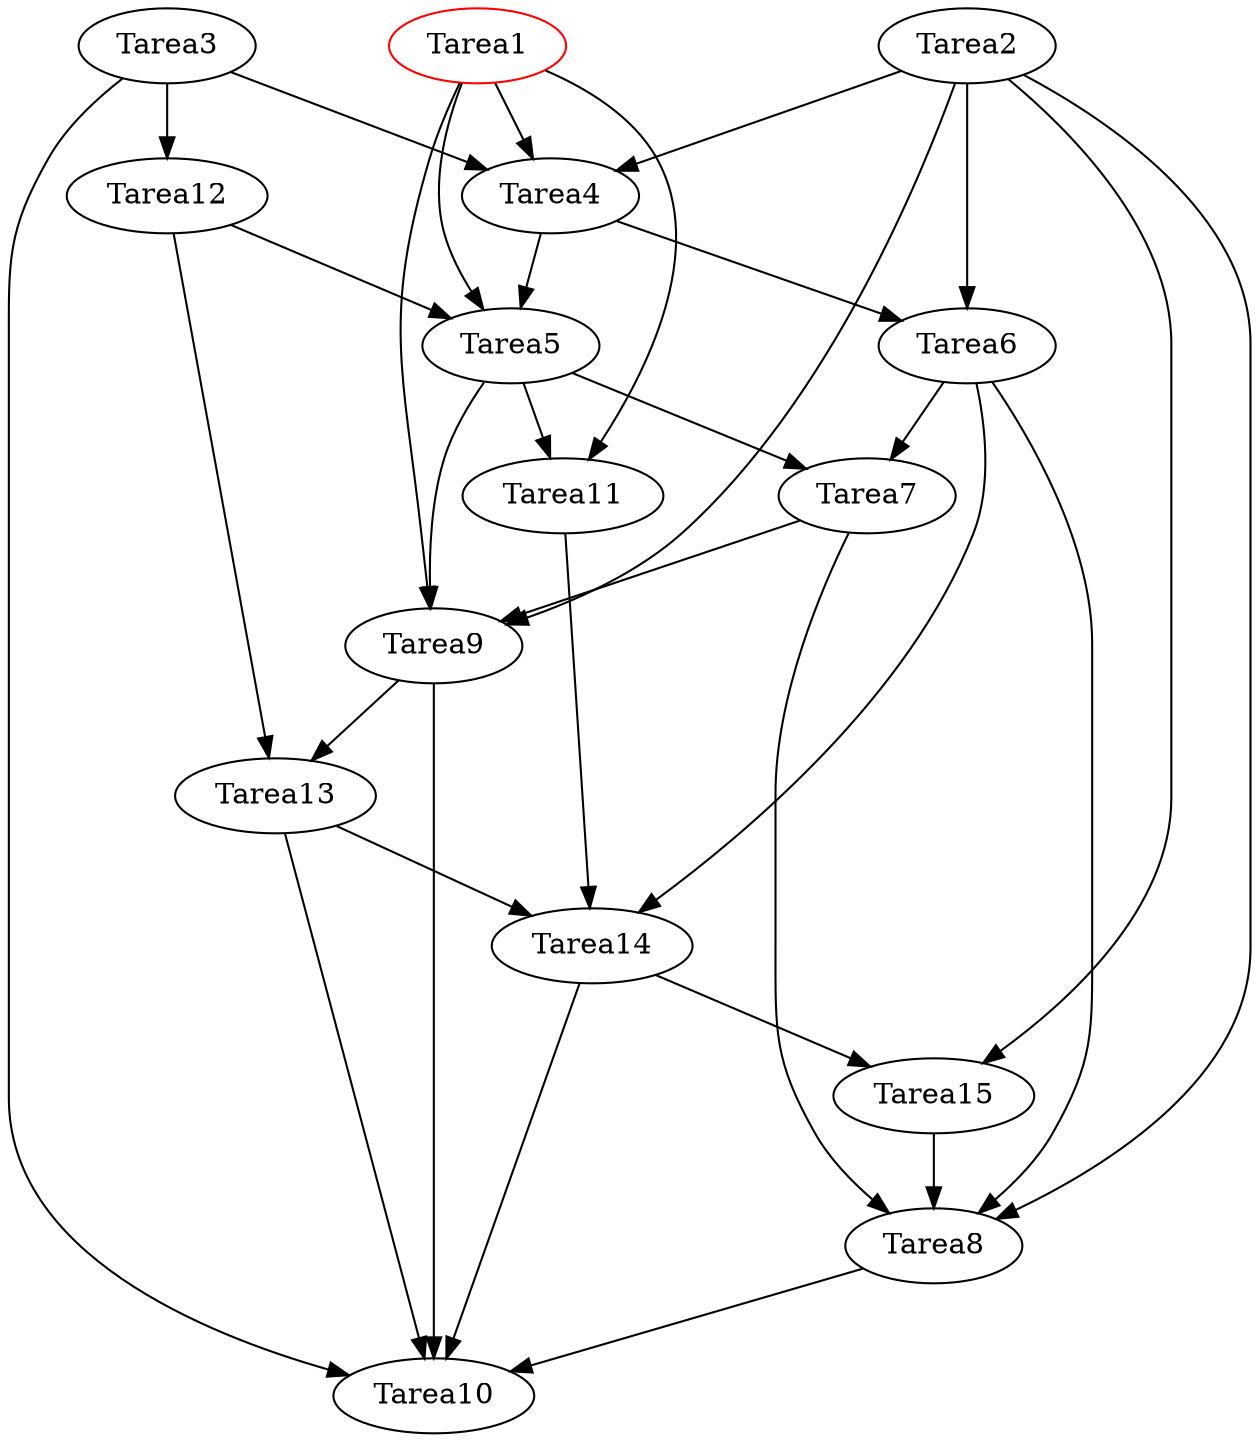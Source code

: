 strict digraph G {
  1 [ color="red" label="Tarea1" ];
  2 [ label="Tarea2" ];
  3 [ label="Tarea3" ];
  4 [ label="Tarea4" ];
  5 [ label="Tarea5" ];
  6 [ label="Tarea6" ];
  7 [ label="Tarea7" ];
  8 [ label="Tarea8" ];
  9 [ label="Tarea9" ];
  10 [ label="Tarea10" ];
  11 [ label="Tarea11" ];
  12 [ label="Tarea12" ];
  13 [ label="Tarea13" ];
  14 [ label="Tarea14" ];
  15 [ label="Tarea15" ];
  1 -> 4 [ color="black" ];
  1 -> 5 [ color="black" ];
  1 -> 9 [ color="black" ];
  2 -> 4 [ color="black" ];
  2 -> 6 [ color="black" ];
  2 -> 8 [ color="black" ];
  2 -> 9 [ color="black" ];
  3 -> 4 [ color="black" ];
  3 -> 10 [ color="black" ];
  4 -> 5 [ color="black" ];
  4 -> 6 [ color="black" ];
  5 -> 7 [ color="black" ];
  5 -> 9 [ color="black" ];
  6 -> 7 [ color="black" ];
  6 -> 8 [ color="black" ];
  7 -> 8 [ color="black" ];
  7 -> 9 [ color="black" ];
  8 -> 10 [ color="black" ];
  9 -> 10 [ color="black" ];
  1 -> 11 [ color="black" ];
  12 -> 13 [ color="black" ];
  13 -> 14 [ color="black" ];
  14 -> 15 [ color="black" ];
  15 -> 8 [ color="black" ];
  11 -> 14 [ color="black" ];
  12 -> 5 [ color="black" ];
  9 -> 13 [ color="black" ];
  13 -> 10 [ color="black" ];
  14 -> 10 [ color="black" ];
  2 -> 15 [ color="black" ];
  5 -> 11 [ color="black" ];
  3 -> 12 [ color="black" ];
  6 -> 14 [ color="black" ];
}
